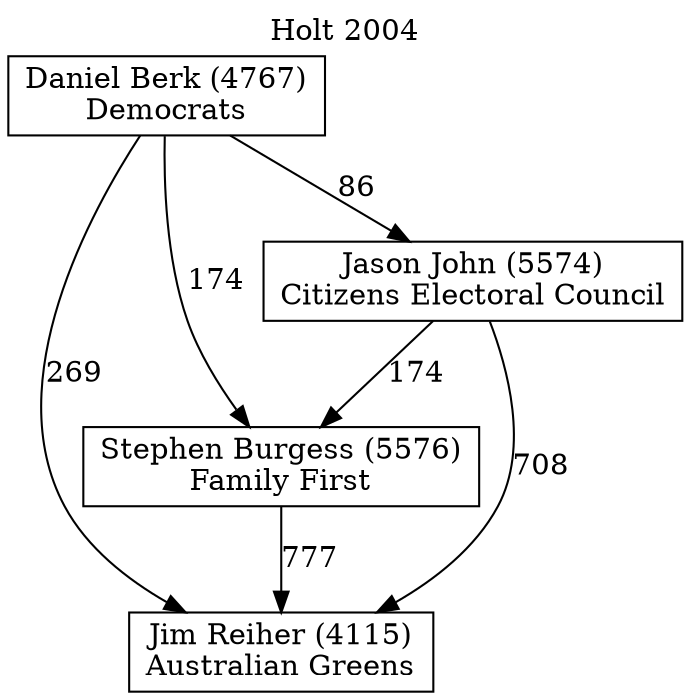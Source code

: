 // House preference flow
digraph "Jim Reiher (4115)_Holt_2004" {
	graph [label="Holt 2004" labelloc=t mclimit=10]
	node [shape=box]
	"Jim Reiher (4115)" [label="Jim Reiher (4115)
Australian Greens"]
	"Stephen Burgess (5576)" [label="Stephen Burgess (5576)
Family First"]
	"Jason John (5574)" [label="Jason John (5574)
Citizens Electoral Council"]
	"Daniel Berk (4767)" [label="Daniel Berk (4767)
Democrats"]
	"Jim Reiher (4115)" [label="Jim Reiher (4115)
Australian Greens"]
	"Jason John (5574)" [label="Jason John (5574)
Citizens Electoral Council"]
	"Daniel Berk (4767)" [label="Daniel Berk (4767)
Democrats"]
	"Jim Reiher (4115)" [label="Jim Reiher (4115)
Australian Greens"]
	"Daniel Berk (4767)" [label="Daniel Berk (4767)
Democrats"]
	"Daniel Berk (4767)" [label="Daniel Berk (4767)
Democrats"]
	"Jason John (5574)" [label="Jason John (5574)
Citizens Electoral Council"]
	"Daniel Berk (4767)" [label="Daniel Berk (4767)
Democrats"]
	"Daniel Berk (4767)" [label="Daniel Berk (4767)
Democrats"]
	"Stephen Burgess (5576)" [label="Stephen Burgess (5576)
Family First"]
	"Jason John (5574)" [label="Jason John (5574)
Citizens Electoral Council"]
	"Daniel Berk (4767)" [label="Daniel Berk (4767)
Democrats"]
	"Stephen Burgess (5576)" [label="Stephen Burgess (5576)
Family First"]
	"Daniel Berk (4767)" [label="Daniel Berk (4767)
Democrats"]
	"Daniel Berk (4767)" [label="Daniel Berk (4767)
Democrats"]
	"Jason John (5574)" [label="Jason John (5574)
Citizens Electoral Council"]
	"Daniel Berk (4767)" [label="Daniel Berk (4767)
Democrats"]
	"Daniel Berk (4767)" [label="Daniel Berk (4767)
Democrats"]
	"Stephen Burgess (5576)" -> "Jim Reiher (4115)" [label=777]
	"Jason John (5574)" -> "Stephen Burgess (5576)" [label=174]
	"Daniel Berk (4767)" -> "Jason John (5574)" [label=86]
	"Jason John (5574)" -> "Jim Reiher (4115)" [label=708]
	"Daniel Berk (4767)" -> "Jim Reiher (4115)" [label=269]
	"Daniel Berk (4767)" -> "Stephen Burgess (5576)" [label=174]
}
